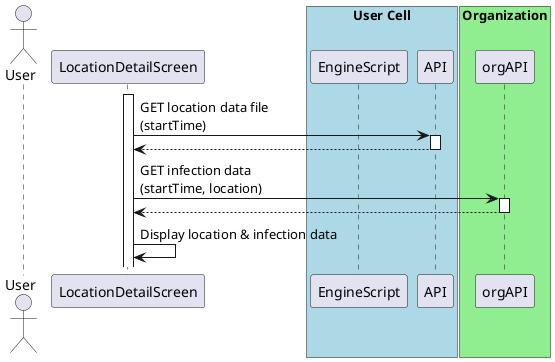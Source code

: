 @startuml LocationDetailScreen

actor User
participant LocationDetailScreen

box "User Cell" #LightBlue
  participant EngineScript
  participant API
end box

box "Organization" #LightGreen
  participant orgAPI
end box

activate LocationDetailScreen
  LocationDetailScreen -> API : GET location data file\n(startTime)
  activate API
  LocationDetailScreen <-- API
  deactivate API
  LocationDetailScreen -> orgAPI : GET infection data\n(startTime, location)
  activate orgAPI
  LocationDetailScreen <-- orgAPI
  deactivate orgAPI
  LocationDetailScreen -> LocationDetailScreen : Display location & infection data

@enduml